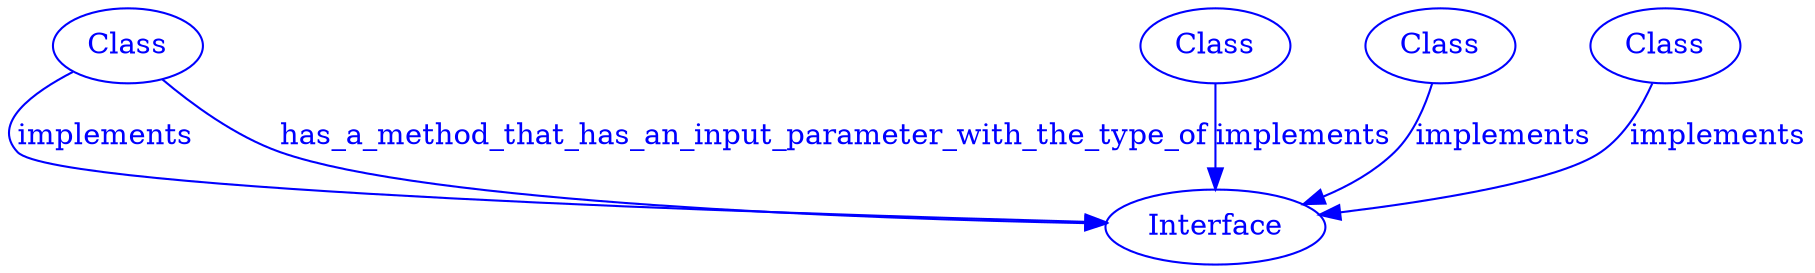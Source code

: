 digraph SubdueGraph {
  146 [label="Class",color=blue,fontcolor=blue];
  147 [label="Class",color=blue,fontcolor=blue];
  148 [label="Class",color=blue,fontcolor=blue];
  149 [label="Interface",color=blue,fontcolor=blue];
  157 [label="Class",color=blue,fontcolor=blue];
  146 -> 149 [label="implements",color=blue,fontcolor=blue];
  147 -> 149 [label="implements",color=blue,fontcolor=blue];
  148 -> 149 [label="implements",color=blue,fontcolor=blue];
  157 -> 149 [label="implements",color=blue,fontcolor=blue];
  146 -> 149 [label="has_a_method_that_has_an_input_parameter_with_the_type_of",color=blue,fontcolor=blue];
}
